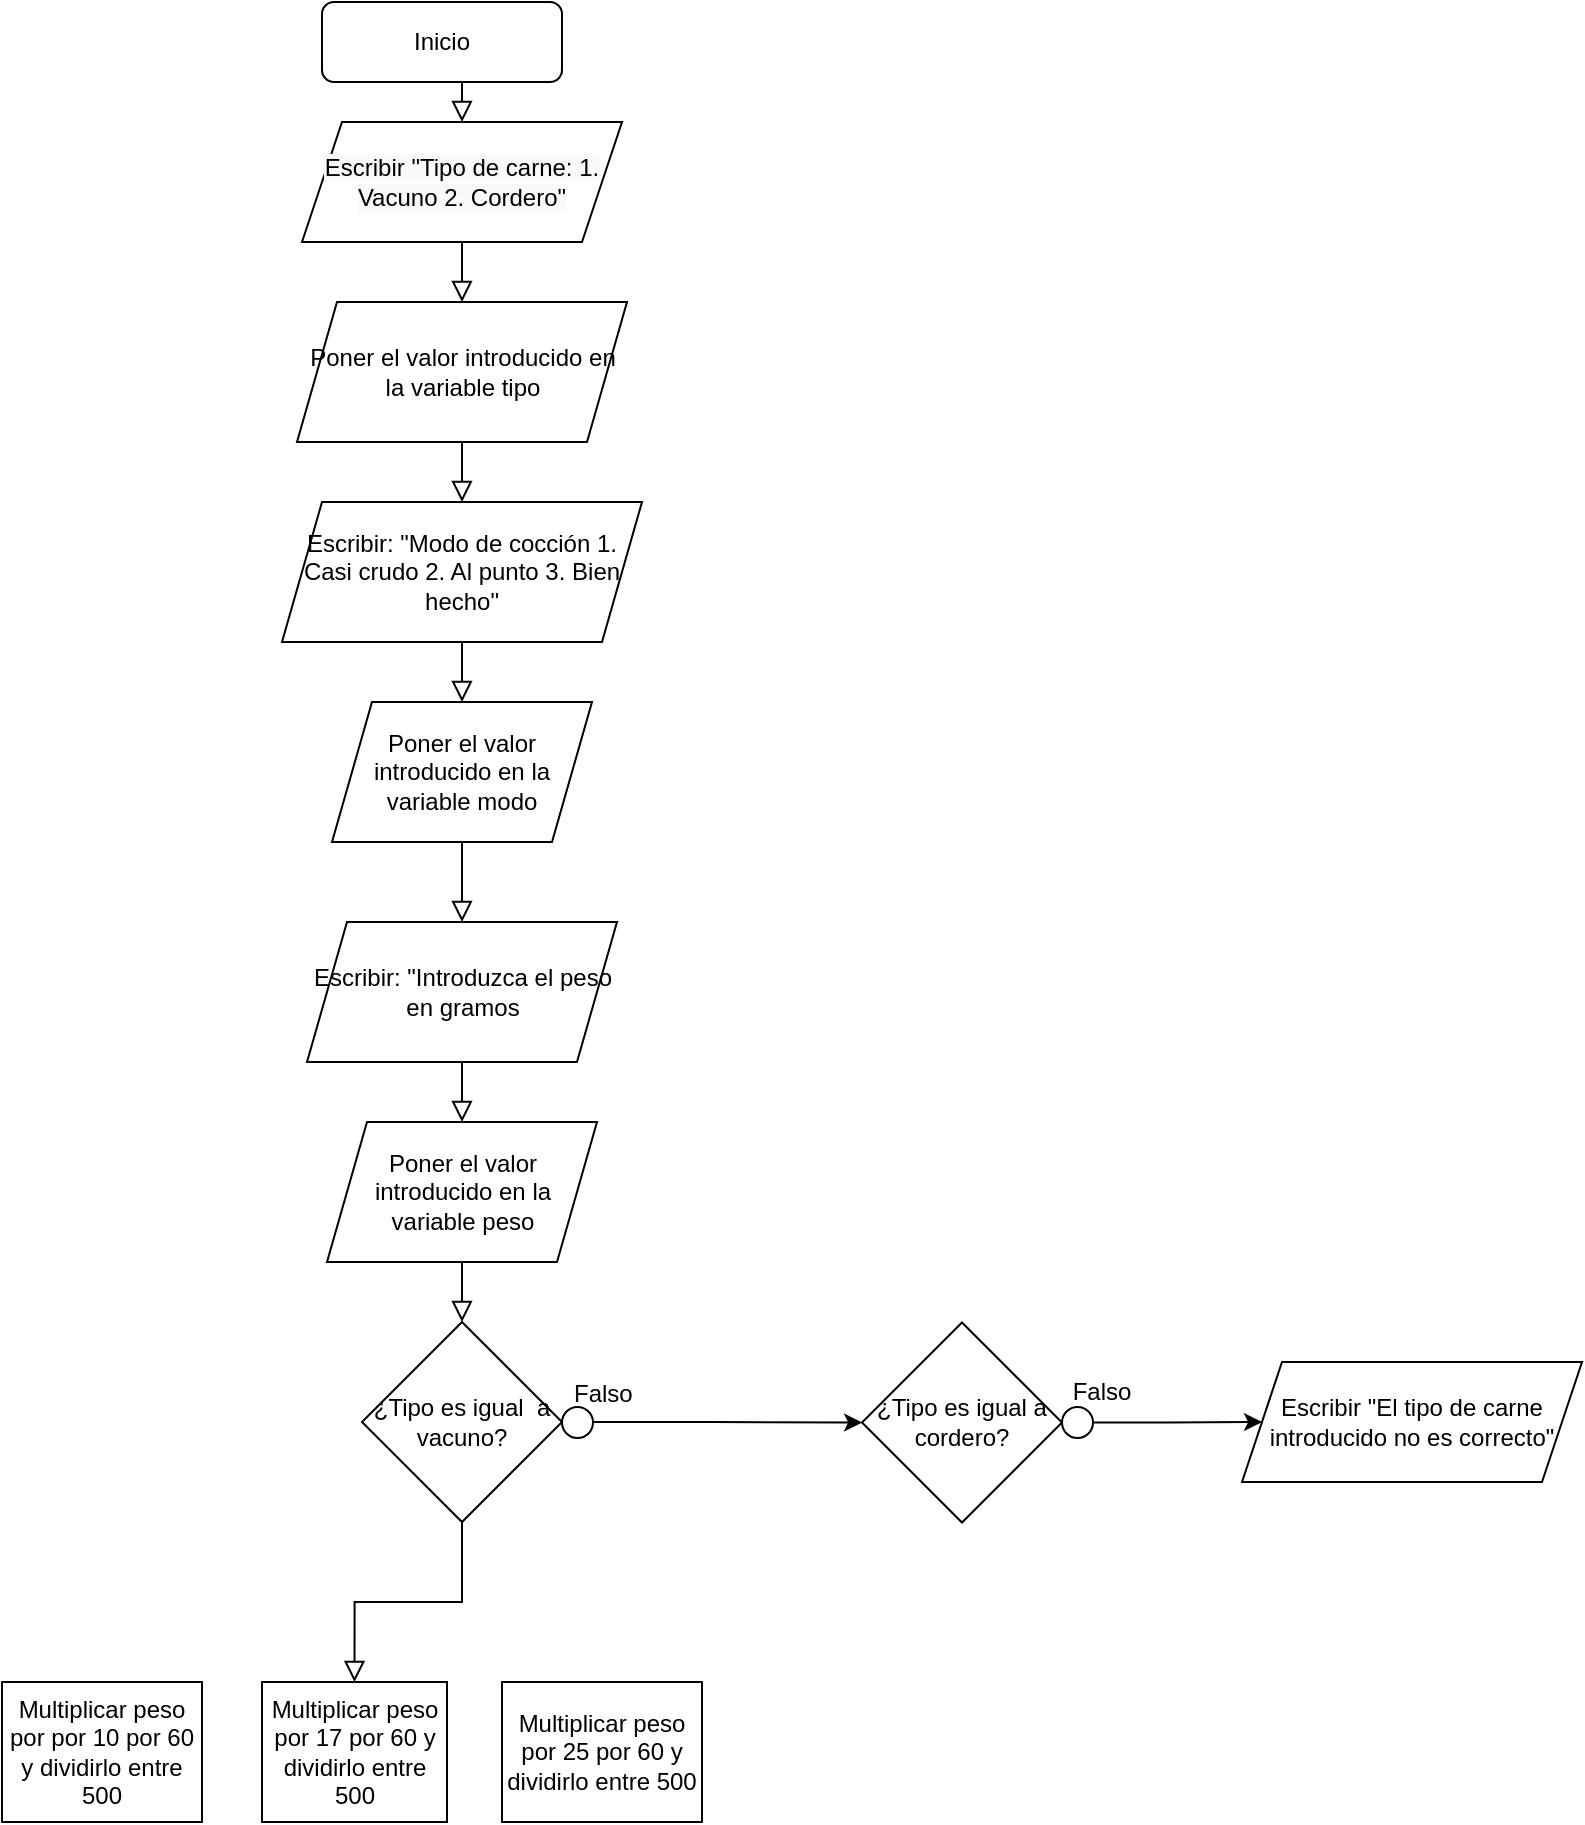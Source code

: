<mxfile version="16.6.1" type="github">
  <diagram id="C5RBs43oDa-KdzZeNtuy" name="Page-1">
    <mxGraphModel dx="1741" dy="762" grid="1" gridSize="10" guides="1" tooltips="1" connect="1" arrows="1" fold="1" page="1" pageScale="1" pageWidth="827" pageHeight="1169" math="0" shadow="0">
      <root>
        <mxCell id="WIyWlLk6GJQsqaUBKTNV-0" />
        <mxCell id="WIyWlLk6GJQsqaUBKTNV-1" parent="WIyWlLk6GJQsqaUBKTNV-0" />
        <mxCell id="WIyWlLk6GJQsqaUBKTNV-3" value="Inicio" style="rounded=1;whiteSpace=wrap;html=1;fontSize=12;glass=0;strokeWidth=1;shadow=0;" parent="WIyWlLk6GJQsqaUBKTNV-1" vertex="1">
          <mxGeometry x="160" y="40" width="120" height="40" as="geometry" />
        </mxCell>
        <mxCell id="kJD3y-_oCrTrb81wseK7-0" value="&lt;span style=&quot;color: rgb(0 , 0 , 0) ; font-family: &amp;#34;helvetica&amp;#34; ; font-size: 12px ; font-style: normal ; font-weight: 400 ; letter-spacing: normal ; text-align: center ; text-indent: 0px ; text-transform: none ; word-spacing: 0px ; background-color: rgb(248 , 249 , 250) ; display: inline ; float: none&quot;&gt;Escribir &quot;Tipo de carne: 1. Vacuno 2. Cordero&quot;&lt;/span&gt;" style="shape=parallelogram;perimeter=parallelogramPerimeter;whiteSpace=wrap;html=1;fixedSize=1;" vertex="1" parent="WIyWlLk6GJQsqaUBKTNV-1">
          <mxGeometry x="150" y="100" width="160" height="60" as="geometry" />
        </mxCell>
        <mxCell id="kJD3y-_oCrTrb81wseK7-9" value="Escribir: &quot;Modo de cocción 1. Casi crudo 2. Al punto 3. Bien hecho&quot;" style="shape=parallelogram;perimeter=parallelogramPerimeter;whiteSpace=wrap;html=1;fixedSize=1;" vertex="1" parent="WIyWlLk6GJQsqaUBKTNV-1">
          <mxGeometry x="140" y="290" width="180" height="70" as="geometry" />
        </mxCell>
        <mxCell id="kJD3y-_oCrTrb81wseK7-11" value="Poner el valor introducido en la variable modo" style="shape=parallelogram;perimeter=parallelogramPerimeter;whiteSpace=wrap;html=1;fixedSize=1;" vertex="1" parent="WIyWlLk6GJQsqaUBKTNV-1">
          <mxGeometry x="165" y="390" width="130" height="70" as="geometry" />
        </mxCell>
        <mxCell id="kJD3y-_oCrTrb81wseK7-2" value="Poner el valor introducido en la variable tipo" style="shape=parallelogram;perimeter=parallelogramPerimeter;whiteSpace=wrap;html=1;fixedSize=1;" vertex="1" parent="WIyWlLk6GJQsqaUBKTNV-1">
          <mxGeometry x="147.5" y="190" width="165" height="70" as="geometry" />
        </mxCell>
        <mxCell id="kJD3y-_oCrTrb81wseK7-18" value="Escribir: &quot;Introduzca el peso en gramos" style="shape=parallelogram;perimeter=parallelogramPerimeter;whiteSpace=wrap;html=1;fixedSize=1;" vertex="1" parent="WIyWlLk6GJQsqaUBKTNV-1">
          <mxGeometry x="152.5" y="500" width="155" height="70" as="geometry" />
        </mxCell>
        <mxCell id="kJD3y-_oCrTrb81wseK7-20" value="Poner el valor introducido en la variable peso" style="shape=parallelogram;perimeter=parallelogramPerimeter;whiteSpace=wrap;html=1;fixedSize=1;" vertex="1" parent="WIyWlLk6GJQsqaUBKTNV-1">
          <mxGeometry x="162.5" y="600" width="135" height="70" as="geometry" />
        </mxCell>
        <mxCell id="kJD3y-_oCrTrb81wseK7-25" value="" style="edgeStyle=orthogonalEdgeStyle;rounded=0;orthogonalLoop=1;jettySize=auto;html=1;" edge="1" parent="WIyWlLk6GJQsqaUBKTNV-1" source="kJD3y-_oCrTrb81wseK7-22" target="kJD3y-_oCrTrb81wseK7-24">
          <mxGeometry relative="1" as="geometry" />
        </mxCell>
        <mxCell id="kJD3y-_oCrTrb81wseK7-22" value="¿Tipo es igual&amp;nbsp; a vacuno?" style="rhombus;whiteSpace=wrap;html=1;" vertex="1" parent="WIyWlLk6GJQsqaUBKTNV-1">
          <mxGeometry x="180" y="700" width="100" height="100" as="geometry" />
        </mxCell>
        <mxCell id="kJD3y-_oCrTrb81wseK7-31" value="" style="edgeStyle=orthogonalEdgeStyle;rounded=0;orthogonalLoop=1;jettySize=auto;html=1;startArrow=none;" edge="1" parent="WIyWlLk6GJQsqaUBKTNV-1" source="kJD3y-_oCrTrb81wseK7-29" target="kJD3y-_oCrTrb81wseK7-30">
          <mxGeometry relative="1" as="geometry" />
        </mxCell>
        <mxCell id="kJD3y-_oCrTrb81wseK7-24" value="¿Tipo es igual a cordero?" style="rhombus;whiteSpace=wrap;html=1;" vertex="1" parent="WIyWlLk6GJQsqaUBKTNV-1">
          <mxGeometry x="430" y="700.25" width="100" height="100" as="geometry" />
        </mxCell>
        <mxCell id="kJD3y-_oCrTrb81wseK7-27" value="" style="ellipse;whiteSpace=wrap;html=1;aspect=fixed;" vertex="1" parent="WIyWlLk6GJQsqaUBKTNV-1">
          <mxGeometry x="280" y="742.5" width="15.5" height="15.5" as="geometry" />
        </mxCell>
        <mxCell id="kJD3y-_oCrTrb81wseK7-28" value="Falso" style="text;strokeColor=none;fillColor=none;align=left;verticalAlign=middle;spacingLeft=4;spacingRight=4;overflow=hidden;points=[[0,0.5],[1,0.5]];portConstraint=eastwest;rotatable=0;" vertex="1" parent="WIyWlLk6GJQsqaUBKTNV-1">
          <mxGeometry x="280" y="720" width="80" height="30" as="geometry" />
        </mxCell>
        <mxCell id="kJD3y-_oCrTrb81wseK7-30" value="Escribir &quot;El tipo de carne introducido no es correcto&quot;" style="shape=parallelogram;perimeter=parallelogramPerimeter;whiteSpace=wrap;html=1;fixedSize=1;" vertex="1" parent="WIyWlLk6GJQsqaUBKTNV-1">
          <mxGeometry x="620" y="720" width="170" height="60" as="geometry" />
        </mxCell>
        <mxCell id="kJD3y-_oCrTrb81wseK7-32" value="Falso" style="text;html=1;strokeColor=none;fillColor=none;align=center;verticalAlign=middle;whiteSpace=wrap;rounded=0;" vertex="1" parent="WIyWlLk6GJQsqaUBKTNV-1">
          <mxGeometry x="520" y="720" width="60" height="30" as="geometry" />
        </mxCell>
        <mxCell id="kJD3y-_oCrTrb81wseK7-34" value="Multiplicar peso por por 10 por 60 y dividirlo entre 500" style="rounded=0;whiteSpace=wrap;html=1;" vertex="1" parent="WIyWlLk6GJQsqaUBKTNV-1">
          <mxGeometry y="880" width="100" height="70" as="geometry" />
        </mxCell>
        <mxCell id="kJD3y-_oCrTrb81wseK7-35" value="Multiplicar peso por 17 por 60 y dividirlo entre 500" style="rounded=0;whiteSpace=wrap;html=1;" vertex="1" parent="WIyWlLk6GJQsqaUBKTNV-1">
          <mxGeometry x="130" y="880" width="92.5" height="70" as="geometry" />
        </mxCell>
        <mxCell id="kJD3y-_oCrTrb81wseK7-36" value="&lt;span&gt;Multiplicar peso por 25 por 60 y dividirlo entre 500&lt;/span&gt;" style="rounded=0;whiteSpace=wrap;html=1;" vertex="1" parent="WIyWlLk6GJQsqaUBKTNV-1">
          <mxGeometry x="250" y="880" width="100" height="70" as="geometry" />
        </mxCell>
        <mxCell id="kJD3y-_oCrTrb81wseK7-29" value="" style="ellipse;whiteSpace=wrap;html=1;aspect=fixed;" vertex="1" parent="WIyWlLk6GJQsqaUBKTNV-1">
          <mxGeometry x="530" y="742.5" width="15.5" height="15.5" as="geometry" />
        </mxCell>
        <mxCell id="kJD3y-_oCrTrb81wseK7-52" value="" style="rounded=0;html=1;jettySize=auto;orthogonalLoop=1;fontSize=11;endArrow=block;endFill=0;endSize=8;strokeWidth=1;shadow=0;labelBackgroundColor=none;edgeStyle=orthogonalEdgeStyle;entryX=0.5;entryY=0;entryDx=0;entryDy=0;exitX=0.5;exitY=1;exitDx=0;exitDy=0;" edge="1" parent="WIyWlLk6GJQsqaUBKTNV-1" source="kJD3y-_oCrTrb81wseK7-22" target="kJD3y-_oCrTrb81wseK7-35">
          <mxGeometry relative="1" as="geometry">
            <mxPoint x="-30" y="600" as="sourcePoint" />
            <mxPoint x="-29.98" y="678.02" as="targetPoint" />
            <Array as="points">
              <mxPoint x="230" y="840" />
              <mxPoint x="176" y="840" />
            </Array>
          </mxGeometry>
        </mxCell>
        <mxCell id="kJD3y-_oCrTrb81wseK7-53" value="" style="rounded=0;html=1;jettySize=auto;orthogonalLoop=1;fontSize=11;endArrow=block;endFill=0;endSize=8;strokeWidth=1;shadow=0;labelBackgroundColor=none;edgeStyle=orthogonalEdgeStyle;exitX=0.5;exitY=1;exitDx=0;exitDy=0;" edge="1" parent="WIyWlLk6GJQsqaUBKTNV-1" source="kJD3y-_oCrTrb81wseK7-20" target="kJD3y-_oCrTrb81wseK7-22">
          <mxGeometry relative="1" as="geometry">
            <mxPoint x="-20" y="610" as="sourcePoint" />
            <mxPoint x="-19.98" y="688.02" as="targetPoint" />
          </mxGeometry>
        </mxCell>
        <mxCell id="kJD3y-_oCrTrb81wseK7-54" value="" style="rounded=0;html=1;jettySize=auto;orthogonalLoop=1;fontSize=11;endArrow=block;endFill=0;endSize=8;strokeWidth=1;shadow=0;labelBackgroundColor=none;edgeStyle=orthogonalEdgeStyle;exitX=0.5;exitY=1;exitDx=0;exitDy=0;" edge="1" parent="WIyWlLk6GJQsqaUBKTNV-1" source="kJD3y-_oCrTrb81wseK7-18" target="kJD3y-_oCrTrb81wseK7-20">
          <mxGeometry relative="1" as="geometry">
            <mxPoint x="-10" y="620" as="sourcePoint" />
            <mxPoint x="-9.98" y="698.02" as="targetPoint" />
          </mxGeometry>
        </mxCell>
        <mxCell id="kJD3y-_oCrTrb81wseK7-55" value="" style="rounded=0;html=1;jettySize=auto;orthogonalLoop=1;fontSize=11;endArrow=block;endFill=0;endSize=8;strokeWidth=1;shadow=0;labelBackgroundColor=none;edgeStyle=orthogonalEdgeStyle;exitX=0.5;exitY=1;exitDx=0;exitDy=0;" edge="1" parent="WIyWlLk6GJQsqaUBKTNV-1" source="kJD3y-_oCrTrb81wseK7-11" target="kJD3y-_oCrTrb81wseK7-18">
          <mxGeometry relative="1" as="geometry">
            <mxPoint y="630" as="sourcePoint" />
            <mxPoint x="0.02" y="708.02" as="targetPoint" />
          </mxGeometry>
        </mxCell>
        <mxCell id="kJD3y-_oCrTrb81wseK7-56" value="" style="rounded=0;html=1;jettySize=auto;orthogonalLoop=1;fontSize=11;endArrow=block;endFill=0;endSize=8;strokeWidth=1;shadow=0;labelBackgroundColor=none;edgeStyle=orthogonalEdgeStyle;exitX=0.5;exitY=1;exitDx=0;exitDy=0;" edge="1" parent="WIyWlLk6GJQsqaUBKTNV-1" source="kJD3y-_oCrTrb81wseK7-2">
          <mxGeometry relative="1" as="geometry">
            <mxPoint x="10" y="640" as="sourcePoint" />
            <mxPoint x="230" y="290" as="targetPoint" />
          </mxGeometry>
        </mxCell>
        <mxCell id="kJD3y-_oCrTrb81wseK7-57" value="" style="rounded=0;html=1;jettySize=auto;orthogonalLoop=1;fontSize=11;endArrow=block;endFill=0;endSize=8;strokeWidth=1;shadow=0;labelBackgroundColor=none;edgeStyle=orthogonalEdgeStyle;exitX=0.5;exitY=1;exitDx=0;exitDy=0;" edge="1" parent="WIyWlLk6GJQsqaUBKTNV-1" source="kJD3y-_oCrTrb81wseK7-9">
          <mxGeometry relative="1" as="geometry">
            <mxPoint x="20" y="650" as="sourcePoint" />
            <mxPoint x="230" y="390" as="targetPoint" />
          </mxGeometry>
        </mxCell>
        <mxCell id="kJD3y-_oCrTrb81wseK7-58" value="" style="rounded=0;html=1;jettySize=auto;orthogonalLoop=1;fontSize=11;endArrow=block;endFill=0;endSize=8;strokeWidth=1;shadow=0;labelBackgroundColor=none;edgeStyle=orthogonalEdgeStyle;entryX=0.5;entryY=0;entryDx=0;entryDy=0;exitX=0.5;exitY=1;exitDx=0;exitDy=0;" edge="1" parent="WIyWlLk6GJQsqaUBKTNV-1" source="WIyWlLk6GJQsqaUBKTNV-3" target="kJD3y-_oCrTrb81wseK7-0">
          <mxGeometry relative="1" as="geometry">
            <mxPoint x="30" y="660" as="sourcePoint" />
            <mxPoint x="30.02" y="738.02" as="targetPoint" />
          </mxGeometry>
        </mxCell>
        <mxCell id="kJD3y-_oCrTrb81wseK7-59" value="" style="rounded=0;html=1;jettySize=auto;orthogonalLoop=1;fontSize=11;endArrow=block;endFill=0;endSize=8;strokeWidth=1;shadow=0;labelBackgroundColor=none;edgeStyle=orthogonalEdgeStyle;entryX=0.5;entryY=0;entryDx=0;entryDy=0;exitX=0.5;exitY=1;exitDx=0;exitDy=0;" edge="1" parent="WIyWlLk6GJQsqaUBKTNV-1" source="kJD3y-_oCrTrb81wseK7-0" target="kJD3y-_oCrTrb81wseK7-2">
          <mxGeometry relative="1" as="geometry">
            <mxPoint x="40" y="670" as="sourcePoint" />
            <mxPoint x="40.02" y="748.02" as="targetPoint" />
          </mxGeometry>
        </mxCell>
      </root>
    </mxGraphModel>
  </diagram>
</mxfile>
